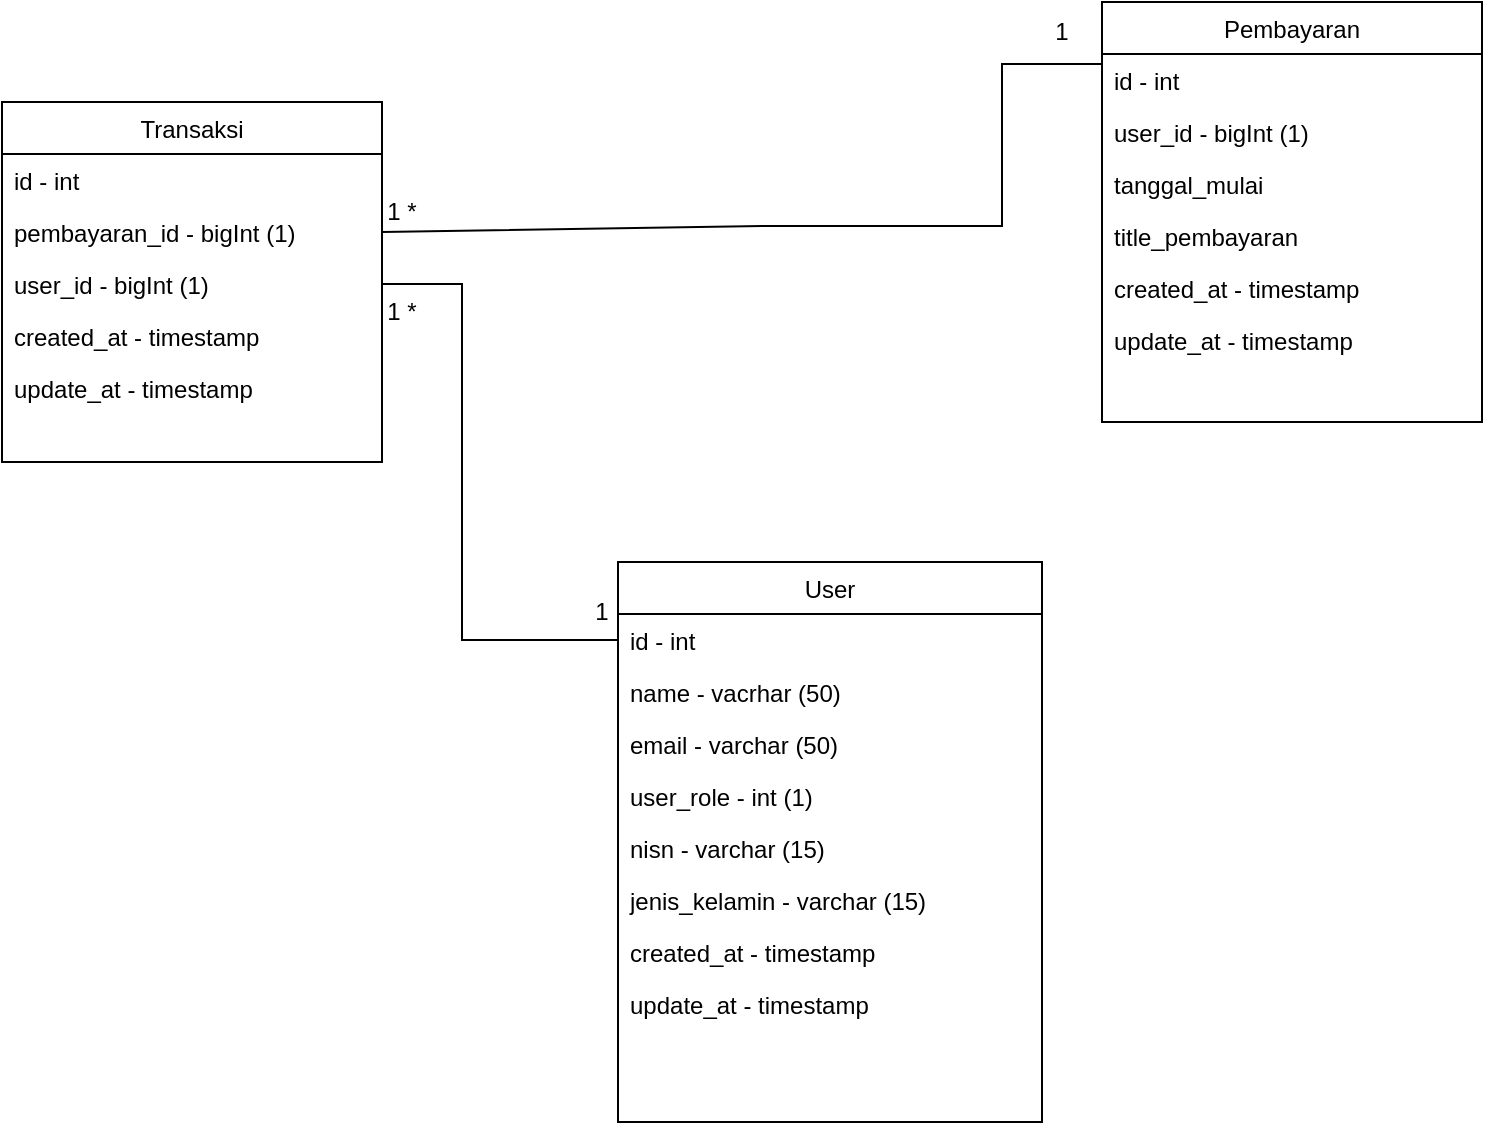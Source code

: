 <mxfile version="15.9.1" type="github">
  <diagram id="C5RBs43oDa-KdzZeNtuy" name="Page-1">
    <mxGraphModel dx="1422" dy="754" grid="1" gridSize="10" guides="1" tooltips="1" connect="1" arrows="1" fold="1" page="1" pageScale="1" pageWidth="827" pageHeight="1169" math="0" shadow="0">
      <root>
        <mxCell id="WIyWlLk6GJQsqaUBKTNV-0" />
        <mxCell id="WIyWlLk6GJQsqaUBKTNV-1" parent="WIyWlLk6GJQsqaUBKTNV-0" />
        <mxCell id="zkfFHV4jXpPFQw0GAbJ--17" value="User" style="swimlane;fontStyle=0;align=center;verticalAlign=top;childLayout=stackLayout;horizontal=1;startSize=26;horizontalStack=0;resizeParent=1;resizeLast=0;collapsible=1;marginBottom=0;rounded=0;shadow=0;strokeWidth=1;" parent="WIyWlLk6GJQsqaUBKTNV-1" vertex="1">
          <mxGeometry x="328" y="360" width="212" height="280" as="geometry">
            <mxRectangle x="550" y="140" width="160" height="26" as="alternateBounds" />
          </mxGeometry>
        </mxCell>
        <mxCell id="quVfibnMXZJxad-VhryH-4" value="id - int" style="text;align=left;verticalAlign=top;spacingLeft=4;spacingRight=4;overflow=hidden;rotatable=0;points=[[0,0.5],[1,0.5]];portConstraint=eastwest;" vertex="1" parent="zkfFHV4jXpPFQw0GAbJ--17">
          <mxGeometry y="26" width="212" height="26" as="geometry" />
        </mxCell>
        <mxCell id="zkfFHV4jXpPFQw0GAbJ--18" value="name - vacrhar (50)" style="text;align=left;verticalAlign=top;spacingLeft=4;spacingRight=4;overflow=hidden;rotatable=0;points=[[0,0.5],[1,0.5]];portConstraint=eastwest;" parent="zkfFHV4jXpPFQw0GAbJ--17" vertex="1">
          <mxGeometry y="52" width="212" height="26" as="geometry" />
        </mxCell>
        <mxCell id="zkfFHV4jXpPFQw0GAbJ--19" value="email - varchar (50)" style="text;align=left;verticalAlign=top;spacingLeft=4;spacingRight=4;overflow=hidden;rotatable=0;points=[[0,0.5],[1,0.5]];portConstraint=eastwest;rounded=0;shadow=0;html=0;" parent="zkfFHV4jXpPFQw0GAbJ--17" vertex="1">
          <mxGeometry y="78" width="212" height="26" as="geometry" />
        </mxCell>
        <mxCell id="zkfFHV4jXpPFQw0GAbJ--20" value="user_role - int (1)" style="text;align=left;verticalAlign=top;spacingLeft=4;spacingRight=4;overflow=hidden;rotatable=0;points=[[0,0.5],[1,0.5]];portConstraint=eastwest;rounded=0;shadow=0;html=0;" parent="zkfFHV4jXpPFQw0GAbJ--17" vertex="1">
          <mxGeometry y="104" width="212" height="26" as="geometry" />
        </mxCell>
        <mxCell id="zkfFHV4jXpPFQw0GAbJ--22" value="nisn - varchar (15)" style="text;align=left;verticalAlign=top;spacingLeft=4;spacingRight=4;overflow=hidden;rotatable=0;points=[[0,0.5],[1,0.5]];portConstraint=eastwest;rounded=0;shadow=0;html=0;" parent="zkfFHV4jXpPFQw0GAbJ--17" vertex="1">
          <mxGeometry y="130" width="212" height="26" as="geometry" />
        </mxCell>
        <mxCell id="quVfibnMXZJxad-VhryH-0" value="jenis_kelamin - varchar (15)" style="text;align=left;verticalAlign=top;spacingLeft=4;spacingRight=4;overflow=hidden;rotatable=0;points=[[0,0.5],[1,0.5]];portConstraint=eastwest;rounded=0;shadow=0;html=0;" vertex="1" parent="zkfFHV4jXpPFQw0GAbJ--17">
          <mxGeometry y="156" width="212" height="26" as="geometry" />
        </mxCell>
        <mxCell id="quVfibnMXZJxad-VhryH-2" value="created_at - timestamp" style="text;align=left;verticalAlign=top;spacingLeft=4;spacingRight=4;overflow=hidden;rotatable=0;points=[[0,0.5],[1,0.5]];portConstraint=eastwest;rounded=0;shadow=0;html=0;" vertex="1" parent="zkfFHV4jXpPFQw0GAbJ--17">
          <mxGeometry y="182" width="212" height="26" as="geometry" />
        </mxCell>
        <mxCell id="quVfibnMXZJxad-VhryH-3" value="update_at - timestamp" style="text;align=left;verticalAlign=top;spacingLeft=4;spacingRight=4;overflow=hidden;rotatable=0;points=[[0,0.5],[1,0.5]];portConstraint=eastwest;rounded=0;shadow=0;html=0;" vertex="1" parent="zkfFHV4jXpPFQw0GAbJ--17">
          <mxGeometry y="208" width="212" height="26" as="geometry" />
        </mxCell>
        <mxCell id="quVfibnMXZJxad-VhryH-5" value="Transaksi" style="swimlane;fontStyle=0;align=center;verticalAlign=top;childLayout=stackLayout;horizontal=1;startSize=26;horizontalStack=0;resizeParent=1;resizeLast=0;collapsible=1;marginBottom=0;rounded=0;shadow=0;strokeWidth=1;" vertex="1" parent="WIyWlLk6GJQsqaUBKTNV-1">
          <mxGeometry x="20" y="130" width="190" height="180" as="geometry">
            <mxRectangle x="550" y="140" width="160" height="26" as="alternateBounds" />
          </mxGeometry>
        </mxCell>
        <mxCell id="quVfibnMXZJxad-VhryH-6" value="id - int" style="text;align=left;verticalAlign=top;spacingLeft=4;spacingRight=4;overflow=hidden;rotatable=0;points=[[0,0.5],[1,0.5]];portConstraint=eastwest;" vertex="1" parent="quVfibnMXZJxad-VhryH-5">
          <mxGeometry y="26" width="190" height="26" as="geometry" />
        </mxCell>
        <mxCell id="quVfibnMXZJxad-VhryH-8" value="pembayaran_id - bigInt (1)" style="text;align=left;verticalAlign=top;spacingLeft=4;spacingRight=4;overflow=hidden;rotatable=0;points=[[0,0.5],[1,0.5]];portConstraint=eastwest;rounded=0;shadow=0;html=0;" vertex="1" parent="quVfibnMXZJxad-VhryH-5">
          <mxGeometry y="52" width="190" height="26" as="geometry" />
        </mxCell>
        <mxCell id="quVfibnMXZJxad-VhryH-7" value="user_id - bigInt (1)" style="text;align=left;verticalAlign=top;spacingLeft=4;spacingRight=4;overflow=hidden;rotatable=0;points=[[0,0.5],[1,0.5]];portConstraint=eastwest;" vertex="1" parent="quVfibnMXZJxad-VhryH-5">
          <mxGeometry y="78" width="190" height="26" as="geometry" />
        </mxCell>
        <mxCell id="quVfibnMXZJxad-VhryH-12" value="created_at - timestamp" style="text;align=left;verticalAlign=top;spacingLeft=4;spacingRight=4;overflow=hidden;rotatable=0;points=[[0,0.5],[1,0.5]];portConstraint=eastwest;rounded=0;shadow=0;html=0;" vertex="1" parent="quVfibnMXZJxad-VhryH-5">
          <mxGeometry y="104" width="190" height="26" as="geometry" />
        </mxCell>
        <mxCell id="quVfibnMXZJxad-VhryH-13" value="update_at - timestamp" style="text;align=left;verticalAlign=top;spacingLeft=4;spacingRight=4;overflow=hidden;rotatable=0;points=[[0,0.5],[1,0.5]];portConstraint=eastwest;rounded=0;shadow=0;html=0;" vertex="1" parent="quVfibnMXZJxad-VhryH-5">
          <mxGeometry y="130" width="190" height="26" as="geometry" />
        </mxCell>
        <mxCell id="quVfibnMXZJxad-VhryH-14" value="Pembayaran" style="swimlane;fontStyle=0;align=center;verticalAlign=top;childLayout=stackLayout;horizontal=1;startSize=26;horizontalStack=0;resizeParent=1;resizeLast=0;collapsible=1;marginBottom=0;rounded=0;shadow=0;strokeWidth=1;" vertex="1" parent="WIyWlLk6GJQsqaUBKTNV-1">
          <mxGeometry x="570" y="80" width="190" height="210" as="geometry">
            <mxRectangle x="550" y="140" width="160" height="26" as="alternateBounds" />
          </mxGeometry>
        </mxCell>
        <mxCell id="quVfibnMXZJxad-VhryH-15" value="id - int" style="text;align=left;verticalAlign=top;spacingLeft=4;spacingRight=4;overflow=hidden;rotatable=0;points=[[0,0.5],[1,0.5]];portConstraint=eastwest;" vertex="1" parent="quVfibnMXZJxad-VhryH-14">
          <mxGeometry y="26" width="190" height="26" as="geometry" />
        </mxCell>
        <mxCell id="quVfibnMXZJxad-VhryH-16" value="user_id - bigInt (1)" style="text;align=left;verticalAlign=top;spacingLeft=4;spacingRight=4;overflow=hidden;rotatable=0;points=[[0,0.5],[1,0.5]];portConstraint=eastwest;" vertex="1" parent="quVfibnMXZJxad-VhryH-14">
          <mxGeometry y="52" width="190" height="26" as="geometry" />
        </mxCell>
        <mxCell id="quVfibnMXZJxad-VhryH-17" value="tanggal_mulai" style="text;align=left;verticalAlign=top;spacingLeft=4;spacingRight=4;overflow=hidden;rotatable=0;points=[[0,0.5],[1,0.5]];portConstraint=eastwest;rounded=0;shadow=0;html=0;" vertex="1" parent="quVfibnMXZJxad-VhryH-14">
          <mxGeometry y="78" width="190" height="26" as="geometry" />
        </mxCell>
        <mxCell id="quVfibnMXZJxad-VhryH-18" value="title_pembayaran" style="text;align=left;verticalAlign=top;spacingLeft=4;spacingRight=4;overflow=hidden;rotatable=0;points=[[0,0.5],[1,0.5]];portConstraint=eastwest;rounded=0;shadow=0;html=0;" vertex="1" parent="quVfibnMXZJxad-VhryH-14">
          <mxGeometry y="104" width="190" height="26" as="geometry" />
        </mxCell>
        <mxCell id="quVfibnMXZJxad-VhryH-19" value="created_at - timestamp" style="text;align=left;verticalAlign=top;spacingLeft=4;spacingRight=4;overflow=hidden;rotatable=0;points=[[0,0.5],[1,0.5]];portConstraint=eastwest;rounded=0;shadow=0;html=0;" vertex="1" parent="quVfibnMXZJxad-VhryH-14">
          <mxGeometry y="130" width="190" height="26" as="geometry" />
        </mxCell>
        <mxCell id="quVfibnMXZJxad-VhryH-22" value="update_at - timestamp" style="text;align=left;verticalAlign=top;spacingLeft=4;spacingRight=4;overflow=hidden;rotatable=0;points=[[0,0.5],[1,0.5]];portConstraint=eastwest;rounded=0;shadow=0;html=0;" vertex="1" parent="quVfibnMXZJxad-VhryH-14">
          <mxGeometry y="156" width="190" height="26" as="geometry" />
        </mxCell>
        <mxCell id="quVfibnMXZJxad-VhryH-23" value="" style="endArrow=none;html=1;rounded=0;exitX=1;exitY=0.5;exitDx=0;exitDy=0;entryX=0;entryY=0.5;entryDx=0;entryDy=0;" edge="1" parent="WIyWlLk6GJQsqaUBKTNV-1" source="quVfibnMXZJxad-VhryH-7" target="quVfibnMXZJxad-VhryH-4">
          <mxGeometry width="50" height="50" relative="1" as="geometry">
            <mxPoint x="50" y="430" as="sourcePoint" />
            <mxPoint x="280" y="430" as="targetPoint" />
            <Array as="points">
              <mxPoint x="250" y="221" />
              <mxPoint x="250" y="399" />
            </Array>
          </mxGeometry>
        </mxCell>
        <mxCell id="quVfibnMXZJxad-VhryH-25" value="" style="endArrow=none;html=1;rounded=0;exitX=1;exitY=0.5;exitDx=0;exitDy=0;entryX=0;entryY=0.5;entryDx=0;entryDy=0;" edge="1" parent="WIyWlLk6GJQsqaUBKTNV-1" source="quVfibnMXZJxad-VhryH-8">
          <mxGeometry width="50" height="50" relative="1" as="geometry">
            <mxPoint x="210" y="187" as="sourcePoint" />
            <mxPoint x="570" y="111" as="targetPoint" />
            <Array as="points">
              <mxPoint x="400" y="192" />
              <mxPoint x="520" y="192" />
              <mxPoint x="520" y="111" />
            </Array>
          </mxGeometry>
        </mxCell>
        <mxCell id="quVfibnMXZJxad-VhryH-27" value="1" style="text;html=1;strokeColor=none;fillColor=none;align=center;verticalAlign=middle;whiteSpace=wrap;rounded=0;" vertex="1" parent="WIyWlLk6GJQsqaUBKTNV-1">
          <mxGeometry x="520" y="80" width="60" height="30" as="geometry" />
        </mxCell>
        <mxCell id="quVfibnMXZJxad-VhryH-28" value="1 *" style="text;html=1;strokeColor=none;fillColor=none;align=center;verticalAlign=middle;whiteSpace=wrap;rounded=0;" vertex="1" parent="WIyWlLk6GJQsqaUBKTNV-1">
          <mxGeometry x="190" y="170" width="60" height="30" as="geometry" />
        </mxCell>
        <mxCell id="quVfibnMXZJxad-VhryH-29" value="1" style="text;html=1;strokeColor=none;fillColor=none;align=center;verticalAlign=middle;whiteSpace=wrap;rounded=0;" vertex="1" parent="WIyWlLk6GJQsqaUBKTNV-1">
          <mxGeometry x="290" y="370" width="60" height="30" as="geometry" />
        </mxCell>
        <mxCell id="quVfibnMXZJxad-VhryH-30" value="1 *" style="text;html=1;strokeColor=none;fillColor=none;align=center;verticalAlign=middle;whiteSpace=wrap;rounded=0;" vertex="1" parent="WIyWlLk6GJQsqaUBKTNV-1">
          <mxGeometry x="190" y="220" width="60" height="30" as="geometry" />
        </mxCell>
      </root>
    </mxGraphModel>
  </diagram>
</mxfile>
